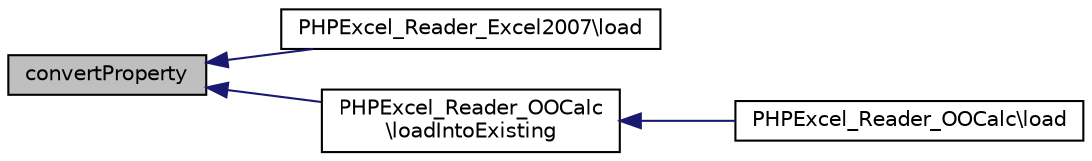 digraph "convertProperty"
{
  edge [fontname="Helvetica",fontsize="10",labelfontname="Helvetica",labelfontsize="10"];
  node [fontname="Helvetica",fontsize="10",shape=record];
  rankdir="LR";
  Node5 [label="convertProperty",height=0.2,width=0.4,color="black", fillcolor="grey75", style="filled", fontcolor="black"];
  Node5 -> Node6 [dir="back",color="midnightblue",fontsize="10",style="solid",fontname="Helvetica"];
  Node6 [label="PHPExcel_Reader_Excel2007\\load",height=0.2,width=0.4,color="black", fillcolor="white", style="filled",URL="$class_p_h_p_excel___reader___excel2007.html#a138b94503ca4c44b510190c29d4f16fe"];
  Node5 -> Node7 [dir="back",color="midnightblue",fontsize="10",style="solid",fontname="Helvetica"];
  Node7 [label="PHPExcel_Reader_OOCalc\l\\loadIntoExisting",height=0.2,width=0.4,color="black", fillcolor="white", style="filled",URL="$class_p_h_p_excel___reader___o_o_calc.html#af6c531fcaf9c3c83abf91d6ac048b186"];
  Node7 -> Node8 [dir="back",color="midnightblue",fontsize="10",style="solid",fontname="Helvetica"];
  Node8 [label="PHPExcel_Reader_OOCalc\\load",height=0.2,width=0.4,color="black", fillcolor="white", style="filled",URL="$class_p_h_p_excel___reader___o_o_calc.html#a138b94503ca4c44b510190c29d4f16fe"];
}
